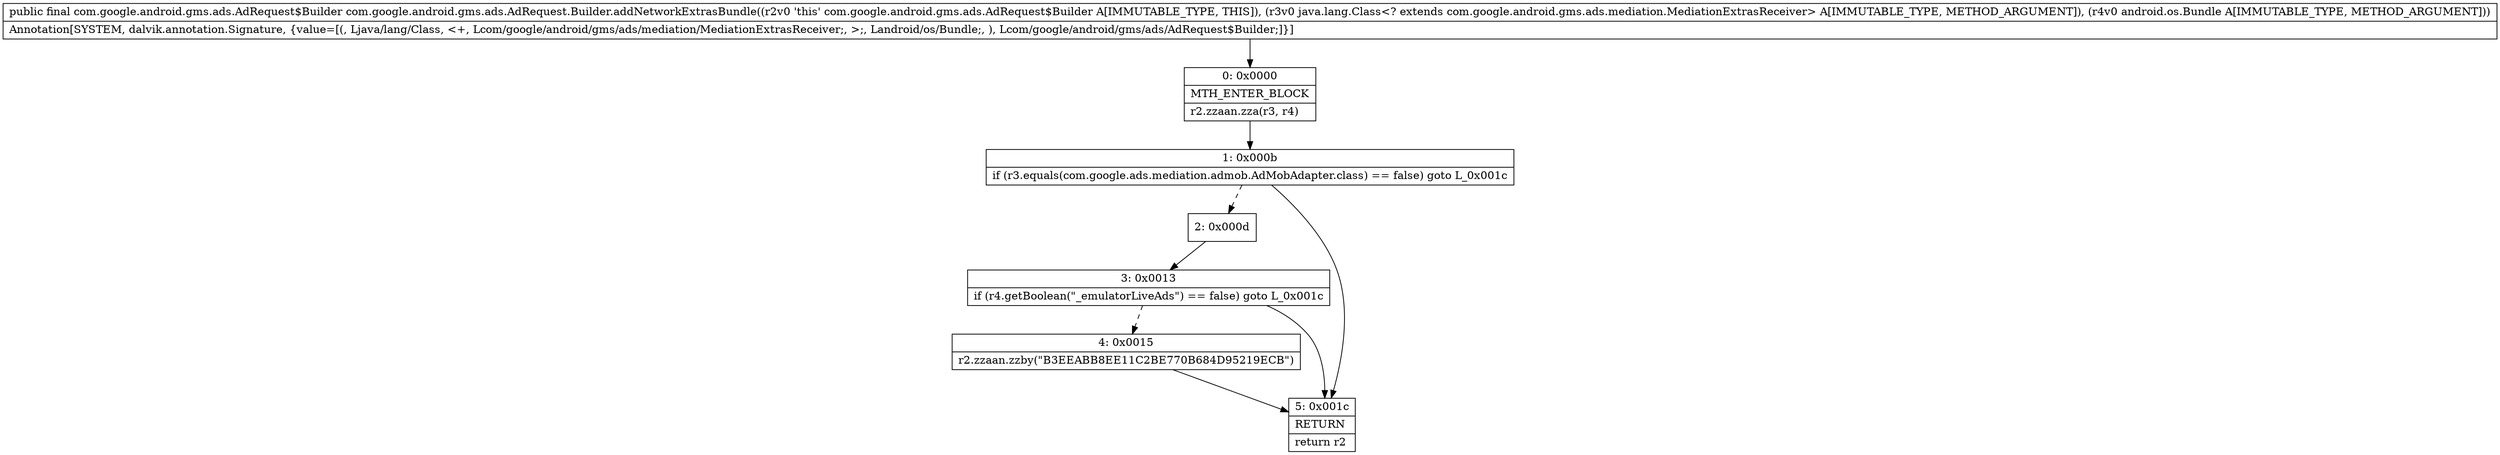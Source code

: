 digraph "CFG forcom.google.android.gms.ads.AdRequest.Builder.addNetworkExtrasBundle(Ljava\/lang\/Class;Landroid\/os\/Bundle;)Lcom\/google\/android\/gms\/ads\/AdRequest$Builder;" {
Node_0 [shape=record,label="{0\:\ 0x0000|MTH_ENTER_BLOCK\l|r2.zzaan.zza(r3, r4)\l}"];
Node_1 [shape=record,label="{1\:\ 0x000b|if (r3.equals(com.google.ads.mediation.admob.AdMobAdapter.class) == false) goto L_0x001c\l}"];
Node_2 [shape=record,label="{2\:\ 0x000d}"];
Node_3 [shape=record,label="{3\:\ 0x0013|if (r4.getBoolean(\"_emulatorLiveAds\") == false) goto L_0x001c\l}"];
Node_4 [shape=record,label="{4\:\ 0x0015|r2.zzaan.zzby(\"B3EEABB8EE11C2BE770B684D95219ECB\")\l}"];
Node_5 [shape=record,label="{5\:\ 0x001c|RETURN\l|return r2\l}"];
MethodNode[shape=record,label="{public final com.google.android.gms.ads.AdRequest$Builder com.google.android.gms.ads.AdRequest.Builder.addNetworkExtrasBundle((r2v0 'this' com.google.android.gms.ads.AdRequest$Builder A[IMMUTABLE_TYPE, THIS]), (r3v0 java.lang.Class\<? extends com.google.android.gms.ads.mediation.MediationExtrasReceiver\> A[IMMUTABLE_TYPE, METHOD_ARGUMENT]), (r4v0 android.os.Bundle A[IMMUTABLE_TYPE, METHOD_ARGUMENT]))  | Annotation[SYSTEM, dalvik.annotation.Signature, \{value=[(, Ljava\/lang\/Class, \<+, Lcom\/google\/android\/gms\/ads\/mediation\/MediationExtrasReceiver;, \>;, Landroid\/os\/Bundle;, ), Lcom\/google\/android\/gms\/ads\/AdRequest$Builder;]\}]\l}"];
MethodNode -> Node_0;
Node_0 -> Node_1;
Node_1 -> Node_2[style=dashed];
Node_1 -> Node_5;
Node_2 -> Node_3;
Node_3 -> Node_4[style=dashed];
Node_3 -> Node_5;
Node_4 -> Node_5;
}

